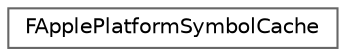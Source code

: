 digraph "Graphical Class Hierarchy"
{
 // INTERACTIVE_SVG=YES
 // LATEX_PDF_SIZE
  bgcolor="transparent";
  edge [fontname=Helvetica,fontsize=10,labelfontname=Helvetica,labelfontsize=10];
  node [fontname=Helvetica,fontsize=10,shape=box,height=0.2,width=0.4];
  rankdir="LR";
  Node0 [id="Node000000",label="FApplePlatformSymbolCache",height=0.2,width=0.4,color="grey40", fillcolor="white", style="filled",URL="$d5/d76/structFApplePlatformSymbolCache.html",tooltip="Opaque symbol cache for improved symbolisation performance."];
}
